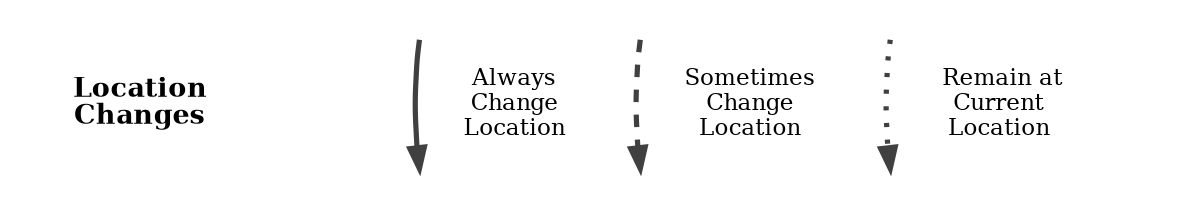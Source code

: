 digraph G {
  rankdir = TB;
  forcelabels = true;
  fontsize = 13;
  fontname = "Modern Computer"
  graph [margin = 0, pad = 0, ranksep = .35, nodesep = .4];
	edge [color = grey25, penwidth = 2.5, fontsize = 11];
  node [fontsize = 4, fixedsize = true, height = .15, width = .1, style = invis];
    subgraph cluster_0 {
      edge[color = white, fontsize = 13];
      start1 -> end1 [label = <<b>Location<br/>Changes</b>>];
		  color = invis
	  }
    subgraph cluster_1 {
      edge[color = white, fontsize = 13];
      start2 -> end2 [label = "       "];
		  color = invis
	  }
    subgraph cluster_2 {
      a1 -> a2 [style = solid, label =  "      Always\n      Change\n      Location"];
		  color = invis
	  }
    subgraph cluster_3 {
      edge[style = dashed, label =      "      Sometimes\n      Change\n      Location"]
      b1 -> b2
		  color = invis
	  }
    subgraph cluster_4 {
  	  c1 -> c2 [style = dotted, label = "       Remain at\n      Current\n      Location"];
		  color = invis
	  }
	  subgraph cluster_5 {
      edge[color = white, fontsize = 13];
      start3 -> end3 [label = "   "];
		  color = invis
	  }
  #{rank = same a1 a2 b1 b2 c1 c2}
}
